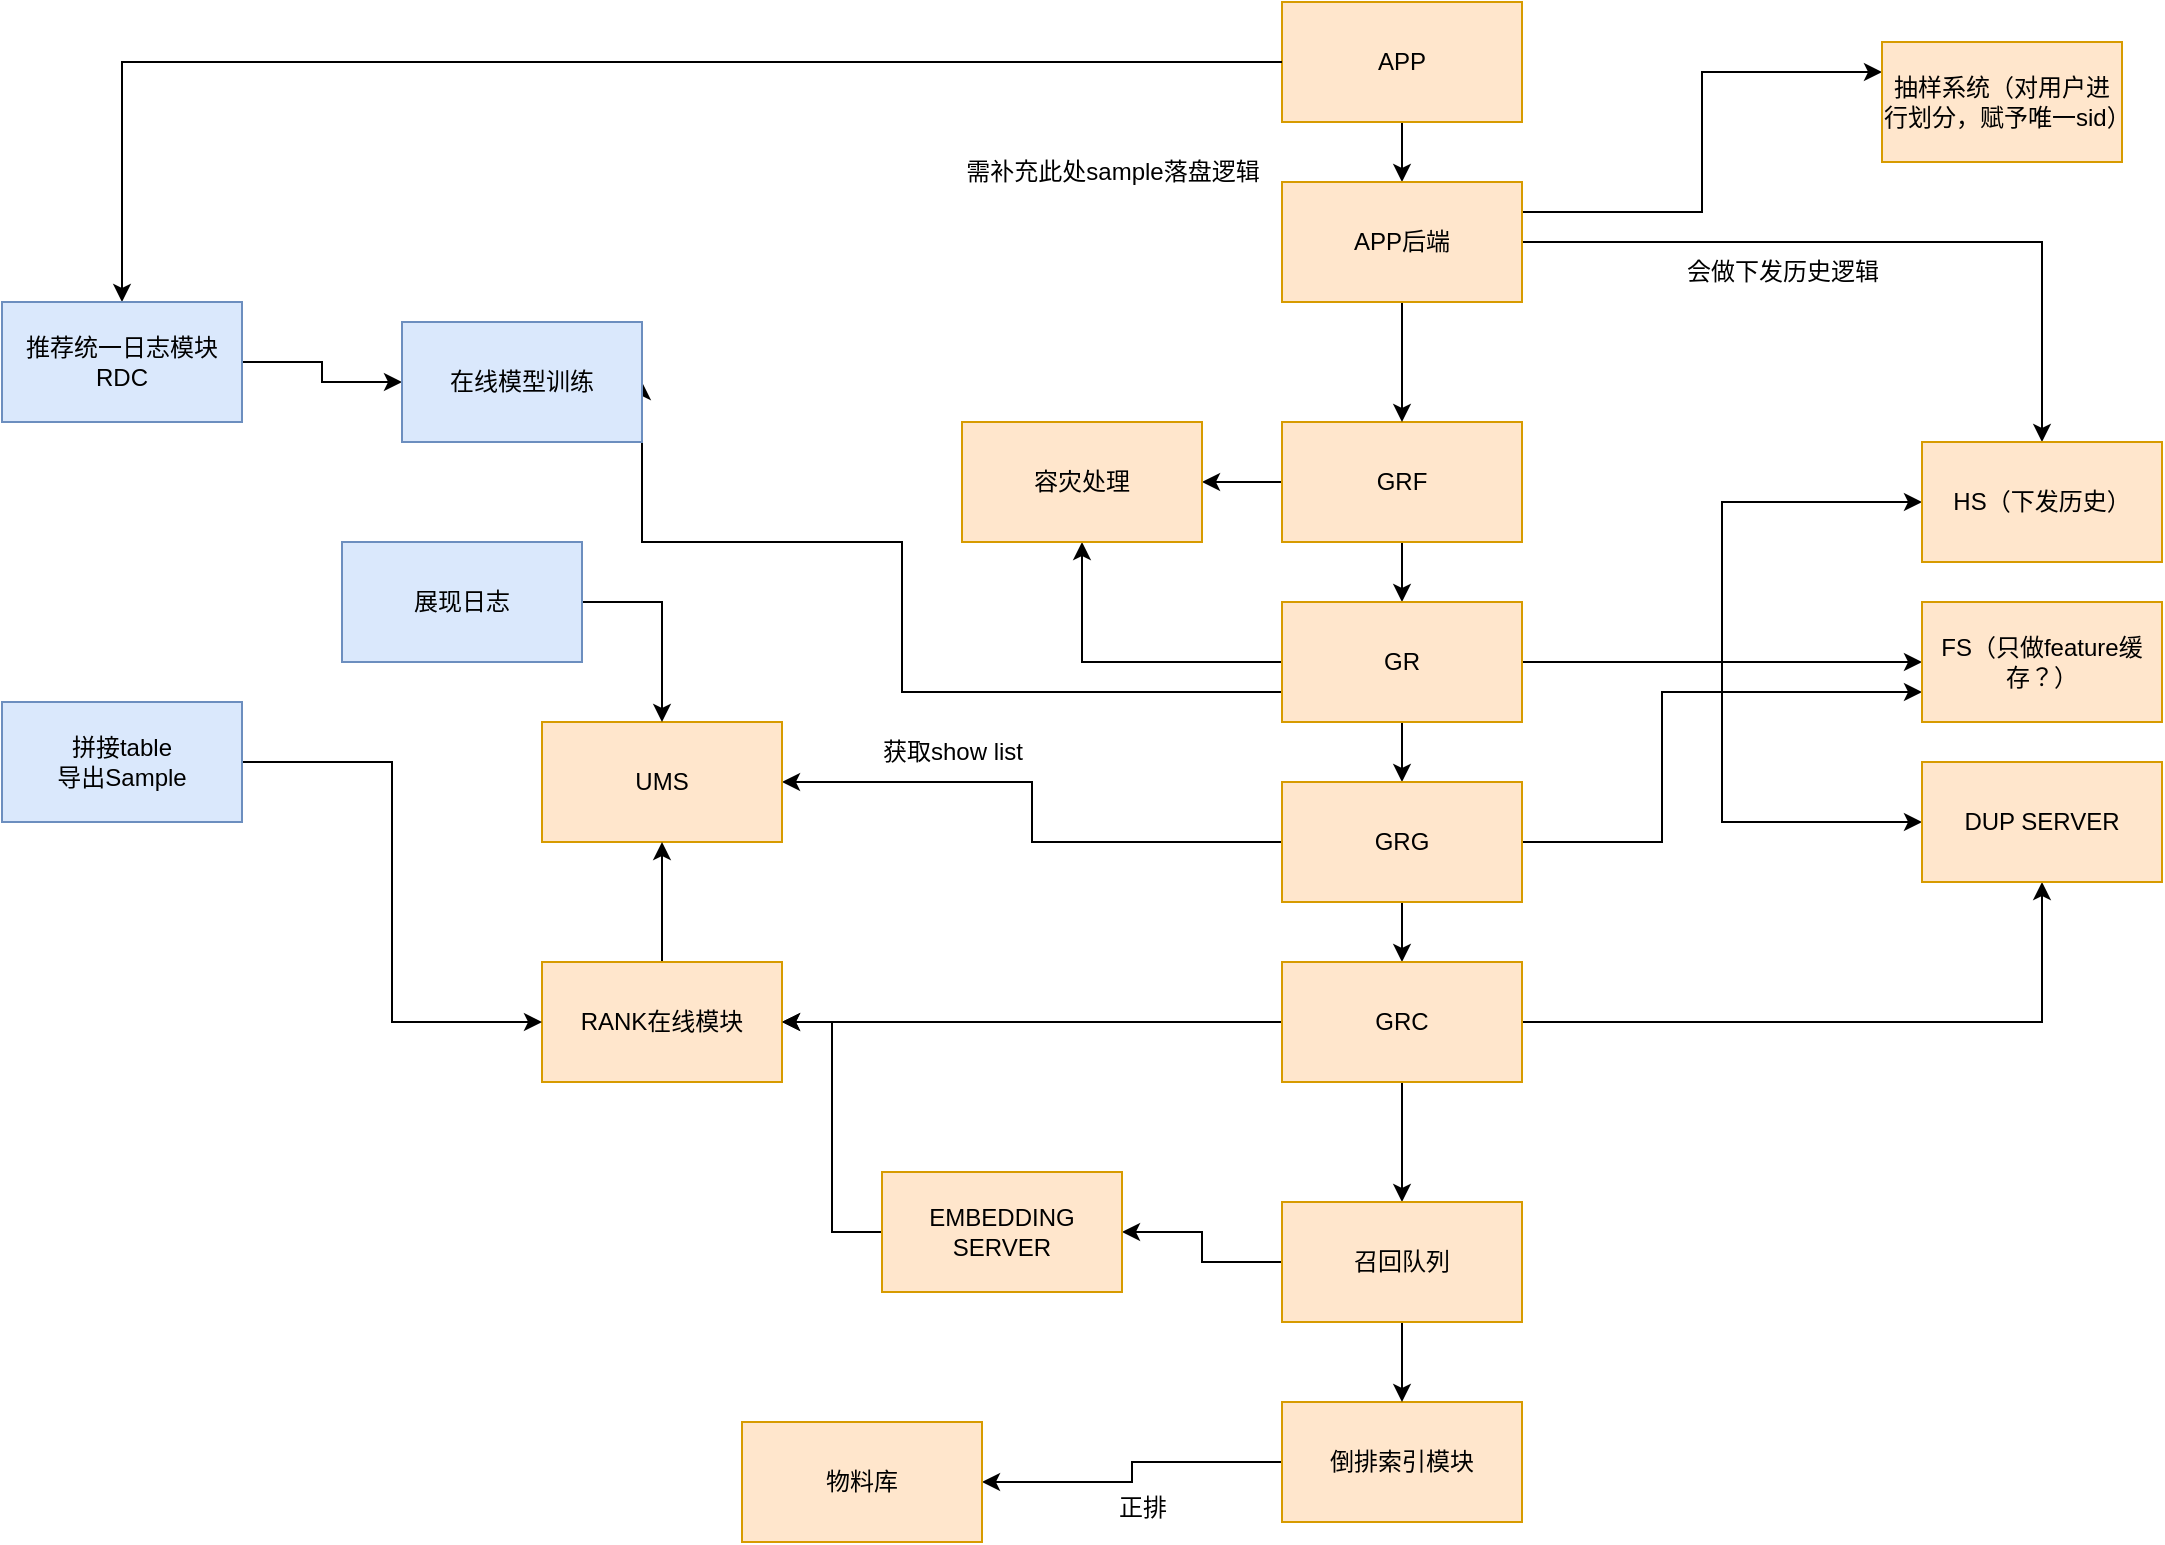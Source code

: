 <mxfile version="21.3.3" type="github">
  <diagram name="第 1 页" id="AVeitkVFInF4Xy_BO3cl">
    <mxGraphModel dx="2190" dy="730" grid="1" gridSize="10" guides="1" tooltips="1" connect="1" arrows="1" fold="1" page="1" pageScale="1" pageWidth="827" pageHeight="1169" math="0" shadow="0">
      <root>
        <mxCell id="0" />
        <mxCell id="1" parent="0" />
        <mxCell id="V10VlZF6euUfU3pcG2s0-25" style="edgeStyle=orthogonalEdgeStyle;rounded=0;orthogonalLoop=1;jettySize=auto;html=1;exitX=0.5;exitY=1;exitDx=0;exitDy=0;entryX=0.5;entryY=0;entryDx=0;entryDy=0;" edge="1" parent="1" source="V10VlZF6euUfU3pcG2s0-1" target="V10VlZF6euUfU3pcG2s0-3">
          <mxGeometry relative="1" as="geometry" />
        </mxCell>
        <mxCell id="V10VlZF6euUfU3pcG2s0-50" style="edgeStyle=orthogonalEdgeStyle;rounded=0;orthogonalLoop=1;jettySize=auto;html=1;exitX=0;exitY=0.5;exitDx=0;exitDy=0;entryX=1;entryY=0.5;entryDx=0;entryDy=0;" edge="1" parent="1" source="V10VlZF6euUfU3pcG2s0-1" target="V10VlZF6euUfU3pcG2s0-7">
          <mxGeometry relative="1" as="geometry" />
        </mxCell>
        <mxCell id="V10VlZF6euUfU3pcG2s0-1" value="GRF" style="rounded=0;whiteSpace=wrap;html=1;fillColor=#ffe6cc;strokeColor=#d79b00;" vertex="1" parent="1">
          <mxGeometry x="430" y="210" width="120" height="60" as="geometry" />
        </mxCell>
        <mxCell id="V10VlZF6euUfU3pcG2s0-26" style="edgeStyle=orthogonalEdgeStyle;rounded=0;orthogonalLoop=1;jettySize=auto;html=1;exitX=0.5;exitY=1;exitDx=0;exitDy=0;entryX=0.5;entryY=0;entryDx=0;entryDy=0;" edge="1" parent="1" source="V10VlZF6euUfU3pcG2s0-3" target="V10VlZF6euUfU3pcG2s0-4">
          <mxGeometry relative="1" as="geometry" />
        </mxCell>
        <mxCell id="V10VlZF6euUfU3pcG2s0-34" style="edgeStyle=orthogonalEdgeStyle;rounded=0;orthogonalLoop=1;jettySize=auto;html=1;exitX=1;exitY=0.5;exitDx=0;exitDy=0;entryX=0;entryY=0.5;entryDx=0;entryDy=0;" edge="1" parent="1" source="V10VlZF6euUfU3pcG2s0-3" target="V10VlZF6euUfU3pcG2s0-17">
          <mxGeometry relative="1" as="geometry" />
        </mxCell>
        <mxCell id="V10VlZF6euUfU3pcG2s0-35" style="edgeStyle=orthogonalEdgeStyle;rounded=0;orthogonalLoop=1;jettySize=auto;html=1;exitX=1;exitY=0.5;exitDx=0;exitDy=0;entryX=0;entryY=0.5;entryDx=0;entryDy=0;" edge="1" parent="1" source="V10VlZF6euUfU3pcG2s0-3" target="V10VlZF6euUfU3pcG2s0-16">
          <mxGeometry relative="1" as="geometry" />
        </mxCell>
        <mxCell id="V10VlZF6euUfU3pcG2s0-36" style="edgeStyle=orthogonalEdgeStyle;rounded=0;orthogonalLoop=1;jettySize=auto;html=1;exitX=1;exitY=0.5;exitDx=0;exitDy=0;entryX=0;entryY=0.5;entryDx=0;entryDy=0;" edge="1" parent="1" source="V10VlZF6euUfU3pcG2s0-3" target="V10VlZF6euUfU3pcG2s0-18">
          <mxGeometry relative="1" as="geometry" />
        </mxCell>
        <mxCell id="V10VlZF6euUfU3pcG2s0-51" style="edgeStyle=orthogonalEdgeStyle;rounded=0;orthogonalLoop=1;jettySize=auto;html=1;exitX=0;exitY=0.5;exitDx=0;exitDy=0;entryX=0.5;entryY=1;entryDx=0;entryDy=0;" edge="1" parent="1" source="V10VlZF6euUfU3pcG2s0-3" target="V10VlZF6euUfU3pcG2s0-7">
          <mxGeometry relative="1" as="geometry" />
        </mxCell>
        <mxCell id="V10VlZF6euUfU3pcG2s0-57" style="edgeStyle=orthogonalEdgeStyle;rounded=0;orthogonalLoop=1;jettySize=auto;html=1;exitX=0;exitY=0.75;exitDx=0;exitDy=0;entryX=1;entryY=0.5;entryDx=0;entryDy=0;" edge="1" parent="1" source="V10VlZF6euUfU3pcG2s0-3" target="V10VlZF6euUfU3pcG2s0-56">
          <mxGeometry relative="1" as="geometry">
            <Array as="points">
              <mxPoint x="240" y="345" />
              <mxPoint x="240" y="270" />
            </Array>
          </mxGeometry>
        </mxCell>
        <mxCell id="V10VlZF6euUfU3pcG2s0-3" value="GR" style="rounded=0;whiteSpace=wrap;html=1;fillColor=#ffe6cc;strokeColor=#d79b00;" vertex="1" parent="1">
          <mxGeometry x="430" y="300" width="120" height="60" as="geometry" />
        </mxCell>
        <mxCell id="V10VlZF6euUfU3pcG2s0-27" style="edgeStyle=orthogonalEdgeStyle;rounded=0;orthogonalLoop=1;jettySize=auto;html=1;exitX=0.5;exitY=1;exitDx=0;exitDy=0;entryX=0.5;entryY=0;entryDx=0;entryDy=0;" edge="1" parent="1" source="V10VlZF6euUfU3pcG2s0-4" target="V10VlZF6euUfU3pcG2s0-5">
          <mxGeometry relative="1" as="geometry" />
        </mxCell>
        <mxCell id="V10VlZF6euUfU3pcG2s0-40" style="edgeStyle=orthogonalEdgeStyle;rounded=0;orthogonalLoop=1;jettySize=auto;html=1;exitX=1;exitY=0.5;exitDx=0;exitDy=0;entryX=0;entryY=0.75;entryDx=0;entryDy=0;" edge="1" parent="1" source="V10VlZF6euUfU3pcG2s0-4" target="V10VlZF6euUfU3pcG2s0-16">
          <mxGeometry relative="1" as="geometry">
            <Array as="points">
              <mxPoint x="620" y="420" />
              <mxPoint x="620" y="345" />
            </Array>
          </mxGeometry>
        </mxCell>
        <mxCell id="V10VlZF6euUfU3pcG2s0-63" style="edgeStyle=orthogonalEdgeStyle;rounded=0;orthogonalLoop=1;jettySize=auto;html=1;exitX=0;exitY=0.5;exitDx=0;exitDy=0;entryX=1;entryY=0.5;entryDx=0;entryDy=0;" edge="1" parent="1" source="V10VlZF6euUfU3pcG2s0-4" target="V10VlZF6euUfU3pcG2s0-6">
          <mxGeometry relative="1" as="geometry" />
        </mxCell>
        <mxCell id="V10VlZF6euUfU3pcG2s0-4" value="GRG" style="rounded=0;whiteSpace=wrap;html=1;fillColor=#ffe6cc;strokeColor=#d79b00;" vertex="1" parent="1">
          <mxGeometry x="430" y="390" width="120" height="60" as="geometry" />
        </mxCell>
        <mxCell id="V10VlZF6euUfU3pcG2s0-28" style="edgeStyle=orthogonalEdgeStyle;rounded=0;orthogonalLoop=1;jettySize=auto;html=1;exitX=0.5;exitY=1;exitDx=0;exitDy=0;entryX=0.5;entryY=0;entryDx=0;entryDy=0;" edge="1" parent="1" source="V10VlZF6euUfU3pcG2s0-5" target="V10VlZF6euUfU3pcG2s0-15">
          <mxGeometry relative="1" as="geometry" />
        </mxCell>
        <mxCell id="V10VlZF6euUfU3pcG2s0-38" style="edgeStyle=orthogonalEdgeStyle;rounded=0;orthogonalLoop=1;jettySize=auto;html=1;exitX=1;exitY=0.5;exitDx=0;exitDy=0;entryX=0.5;entryY=1;entryDx=0;entryDy=0;" edge="1" parent="1" source="V10VlZF6euUfU3pcG2s0-5" target="V10VlZF6euUfU3pcG2s0-18">
          <mxGeometry relative="1" as="geometry" />
        </mxCell>
        <mxCell id="V10VlZF6euUfU3pcG2s0-44" style="edgeStyle=orthogonalEdgeStyle;rounded=0;orthogonalLoop=1;jettySize=auto;html=1;exitX=0;exitY=0.5;exitDx=0;exitDy=0;entryX=1;entryY=0.5;entryDx=0;entryDy=0;" edge="1" parent="1" source="V10VlZF6euUfU3pcG2s0-5" target="V10VlZF6euUfU3pcG2s0-20">
          <mxGeometry relative="1" as="geometry" />
        </mxCell>
        <mxCell id="V10VlZF6euUfU3pcG2s0-5" value="GRC" style="rounded=0;whiteSpace=wrap;html=1;fillColor=#ffe6cc;strokeColor=#d79b00;" vertex="1" parent="1">
          <mxGeometry x="430" y="480" width="120" height="60" as="geometry" />
        </mxCell>
        <mxCell id="V10VlZF6euUfU3pcG2s0-6" value="UMS" style="rounded=0;whiteSpace=wrap;html=1;fillColor=#ffe6cc;strokeColor=#d79b00;" vertex="1" parent="1">
          <mxGeometry x="60" y="360" width="120" height="60" as="geometry" />
        </mxCell>
        <mxCell id="V10VlZF6euUfU3pcG2s0-7" value="容灾处理" style="rounded=0;whiteSpace=wrap;html=1;fillColor=#ffe6cc;strokeColor=#d79b00;" vertex="1" parent="1">
          <mxGeometry x="270" y="210" width="120" height="60" as="geometry" />
        </mxCell>
        <mxCell id="V10VlZF6euUfU3pcG2s0-23" style="edgeStyle=orthogonalEdgeStyle;rounded=0;orthogonalLoop=1;jettySize=auto;html=1;exitX=0.5;exitY=1;exitDx=0;exitDy=0;entryX=0.5;entryY=0;entryDx=0;entryDy=0;" edge="1" parent="1" source="V10VlZF6euUfU3pcG2s0-9" target="V10VlZF6euUfU3pcG2s0-10">
          <mxGeometry relative="1" as="geometry" />
        </mxCell>
        <mxCell id="V10VlZF6euUfU3pcG2s0-9" value="APP" style="rounded=0;whiteSpace=wrap;html=1;fillColor=#ffe6cc;strokeColor=#d79b00;" vertex="1" parent="1">
          <mxGeometry x="430" width="120" height="60" as="geometry" />
        </mxCell>
        <mxCell id="V10VlZF6euUfU3pcG2s0-22" style="edgeStyle=orthogonalEdgeStyle;rounded=0;orthogonalLoop=1;jettySize=auto;html=1;exitX=0;exitY=0.5;exitDx=0;exitDy=0;entryX=0.5;entryY=0;entryDx=0;entryDy=0;" edge="1" parent="1" source="V10VlZF6euUfU3pcG2s0-9" target="V10VlZF6euUfU3pcG2s0-19">
          <mxGeometry relative="1" as="geometry" />
        </mxCell>
        <mxCell id="V10VlZF6euUfU3pcG2s0-24" style="edgeStyle=orthogonalEdgeStyle;rounded=0;orthogonalLoop=1;jettySize=auto;html=1;exitX=0.5;exitY=1;exitDx=0;exitDy=0;" edge="1" parent="1" source="V10VlZF6euUfU3pcG2s0-10" target="V10VlZF6euUfU3pcG2s0-1">
          <mxGeometry relative="1" as="geometry" />
        </mxCell>
        <mxCell id="V10VlZF6euUfU3pcG2s0-52" style="edgeStyle=orthogonalEdgeStyle;rounded=0;orthogonalLoop=1;jettySize=auto;html=1;exitX=1;exitY=0.5;exitDx=0;exitDy=0;" edge="1" parent="1" source="V10VlZF6euUfU3pcG2s0-10" target="V10VlZF6euUfU3pcG2s0-17">
          <mxGeometry relative="1" as="geometry" />
        </mxCell>
        <mxCell id="V10VlZF6euUfU3pcG2s0-54" style="edgeStyle=orthogonalEdgeStyle;rounded=0;orthogonalLoop=1;jettySize=auto;html=1;exitX=1;exitY=0.25;exitDx=0;exitDy=0;entryX=0;entryY=0.25;entryDx=0;entryDy=0;" edge="1" parent="1" source="V10VlZF6euUfU3pcG2s0-10" target="V10VlZF6euUfU3pcG2s0-53">
          <mxGeometry relative="1" as="geometry" />
        </mxCell>
        <mxCell id="V10VlZF6euUfU3pcG2s0-10" value="APP后端" style="rounded=0;whiteSpace=wrap;html=1;fillColor=#ffe6cc;strokeColor=#d79b00;" vertex="1" parent="1">
          <mxGeometry x="430" y="90" width="120" height="60" as="geometry" />
        </mxCell>
        <mxCell id="V10VlZF6euUfU3pcG2s0-11" value="会做下发历史逻辑" style="text;html=1;align=center;verticalAlign=middle;resizable=0;points=[];autosize=1;strokeColor=none;fillColor=none;" vertex="1" parent="1">
          <mxGeometry x="620" y="120" width="120" height="30" as="geometry" />
        </mxCell>
        <mxCell id="V10VlZF6euUfU3pcG2s0-12" value="需补充此处sample落盘逻辑" style="text;html=1;align=center;verticalAlign=middle;resizable=0;points=[];autosize=1;strokeColor=none;fillColor=none;" vertex="1" parent="1">
          <mxGeometry x="260" y="70" width="170" height="30" as="geometry" />
        </mxCell>
        <mxCell id="V10VlZF6euUfU3pcG2s0-41" style="edgeStyle=orthogonalEdgeStyle;rounded=0;orthogonalLoop=1;jettySize=auto;html=1;exitX=0;exitY=0.5;exitDx=0;exitDy=0;entryX=1;entryY=0.5;entryDx=0;entryDy=0;" edge="1" parent="1" source="V10VlZF6euUfU3pcG2s0-14" target="V10VlZF6euUfU3pcG2s0-21">
          <mxGeometry relative="1" as="geometry">
            <mxPoint x="340" y="730" as="targetPoint" />
          </mxGeometry>
        </mxCell>
        <mxCell id="V10VlZF6euUfU3pcG2s0-14" value="倒排索引模块" style="rounded=0;whiteSpace=wrap;html=1;fillColor=#ffe6cc;strokeColor=#d79b00;" vertex="1" parent="1">
          <mxGeometry x="430" y="700" width="120" height="60" as="geometry" />
        </mxCell>
        <mxCell id="V10VlZF6euUfU3pcG2s0-29" style="edgeStyle=orthogonalEdgeStyle;rounded=0;orthogonalLoop=1;jettySize=auto;html=1;exitX=0.5;exitY=1;exitDx=0;exitDy=0;entryX=0.5;entryY=0;entryDx=0;entryDy=0;" edge="1" parent="1" source="V10VlZF6euUfU3pcG2s0-15" target="V10VlZF6euUfU3pcG2s0-14">
          <mxGeometry relative="1" as="geometry" />
        </mxCell>
        <mxCell id="V10VlZF6euUfU3pcG2s0-32" style="edgeStyle=orthogonalEdgeStyle;rounded=0;orthogonalLoop=1;jettySize=auto;html=1;exitX=0;exitY=0.5;exitDx=0;exitDy=0;entryX=1;entryY=0.5;entryDx=0;entryDy=0;" edge="1" parent="1" source="V10VlZF6euUfU3pcG2s0-15" target="V10VlZF6euUfU3pcG2s0-30">
          <mxGeometry relative="1" as="geometry" />
        </mxCell>
        <mxCell id="V10VlZF6euUfU3pcG2s0-15" value="召回队列" style="rounded=0;whiteSpace=wrap;html=1;fillColor=#ffe6cc;strokeColor=#d79b00;" vertex="1" parent="1">
          <mxGeometry x="430" y="600" width="120" height="60" as="geometry" />
        </mxCell>
        <mxCell id="V10VlZF6euUfU3pcG2s0-16" value="FS（只做feature缓存？）" style="rounded=0;whiteSpace=wrap;html=1;fillColor=#ffe6cc;strokeColor=#d79b00;" vertex="1" parent="1">
          <mxGeometry x="750" y="300" width="120" height="60" as="geometry" />
        </mxCell>
        <mxCell id="V10VlZF6euUfU3pcG2s0-17" value="HS（下发历史）" style="rounded=0;whiteSpace=wrap;html=1;fillColor=#ffe6cc;strokeColor=#d79b00;" vertex="1" parent="1">
          <mxGeometry x="750" y="220" width="120" height="60" as="geometry" />
        </mxCell>
        <mxCell id="V10VlZF6euUfU3pcG2s0-18" value="DUP SERVER" style="rounded=0;whiteSpace=wrap;html=1;fillColor=#ffe6cc;strokeColor=#d79b00;" vertex="1" parent="1">
          <mxGeometry x="750" y="380" width="120" height="60" as="geometry" />
        </mxCell>
        <mxCell id="V10VlZF6euUfU3pcG2s0-58" style="edgeStyle=orthogonalEdgeStyle;rounded=0;orthogonalLoop=1;jettySize=auto;html=1;exitX=1;exitY=0.5;exitDx=0;exitDy=0;entryX=0;entryY=0.5;entryDx=0;entryDy=0;" edge="1" parent="1" source="V10VlZF6euUfU3pcG2s0-19" target="V10VlZF6euUfU3pcG2s0-56">
          <mxGeometry relative="1" as="geometry" />
        </mxCell>
        <mxCell id="V10VlZF6euUfU3pcG2s0-19" value="推荐统一日志模块&lt;br&gt;RDC" style="rounded=0;whiteSpace=wrap;html=1;fillColor=#dae8fc;strokeColor=#6c8ebf;" vertex="1" parent="1">
          <mxGeometry x="-210" y="150" width="120" height="60" as="geometry" />
        </mxCell>
        <mxCell id="V10VlZF6euUfU3pcG2s0-43" style="edgeStyle=orthogonalEdgeStyle;rounded=0;orthogonalLoop=1;jettySize=auto;html=1;exitX=0.5;exitY=0;exitDx=0;exitDy=0;entryX=0.5;entryY=1;entryDx=0;entryDy=0;" edge="1" parent="1" source="V10VlZF6euUfU3pcG2s0-20" target="V10VlZF6euUfU3pcG2s0-6">
          <mxGeometry relative="1" as="geometry" />
        </mxCell>
        <mxCell id="V10VlZF6euUfU3pcG2s0-20" value="RANK在线模块" style="rounded=0;whiteSpace=wrap;html=1;fillColor=#ffe6cc;strokeColor=#d79b00;" vertex="1" parent="1">
          <mxGeometry x="60" y="480" width="120" height="60" as="geometry" />
        </mxCell>
        <mxCell id="V10VlZF6euUfU3pcG2s0-21" value="物料库" style="rounded=0;whiteSpace=wrap;html=1;fillColor=#ffe6cc;strokeColor=#d79b00;" vertex="1" parent="1">
          <mxGeometry x="160" y="710" width="120" height="60" as="geometry" />
        </mxCell>
        <mxCell id="V10VlZF6euUfU3pcG2s0-33" style="edgeStyle=orthogonalEdgeStyle;rounded=0;orthogonalLoop=1;jettySize=auto;html=1;exitX=0;exitY=0.5;exitDx=0;exitDy=0;entryX=1;entryY=0.5;entryDx=0;entryDy=0;" edge="1" parent="1" source="V10VlZF6euUfU3pcG2s0-30" target="V10VlZF6euUfU3pcG2s0-20">
          <mxGeometry relative="1" as="geometry" />
        </mxCell>
        <mxCell id="V10VlZF6euUfU3pcG2s0-30" value="EMBEDDING SERVER" style="rounded=0;whiteSpace=wrap;html=1;fillColor=#ffe6cc;strokeColor=#d79b00;" vertex="1" parent="1">
          <mxGeometry x="230" y="585" width="120" height="60" as="geometry" />
        </mxCell>
        <mxCell id="V10VlZF6euUfU3pcG2s0-49" style="edgeStyle=orthogonalEdgeStyle;rounded=0;orthogonalLoop=1;jettySize=auto;html=1;exitX=1;exitY=0.5;exitDx=0;exitDy=0;entryX=0;entryY=0.5;entryDx=0;entryDy=0;" edge="1" parent="1" source="V10VlZF6euUfU3pcG2s0-45" target="V10VlZF6euUfU3pcG2s0-20">
          <mxGeometry relative="1" as="geometry" />
        </mxCell>
        <mxCell id="V10VlZF6euUfU3pcG2s0-45" value="拼接table&lt;br&gt;导出Sample" style="rounded=0;whiteSpace=wrap;html=1;fillColor=#dae8fc;strokeColor=#6c8ebf;" vertex="1" parent="1">
          <mxGeometry x="-210" y="350" width="120" height="60" as="geometry" />
        </mxCell>
        <mxCell id="V10VlZF6euUfU3pcG2s0-53" value="抽样系统（对用户进行划分，赋予唯一sid）" style="rounded=0;whiteSpace=wrap;html=1;fillColor=#ffe6cc;strokeColor=#d79b00;" vertex="1" parent="1">
          <mxGeometry x="730" y="20" width="120" height="60" as="geometry" />
        </mxCell>
        <mxCell id="V10VlZF6euUfU3pcG2s0-56" value="在线模型训练" style="rounded=0;whiteSpace=wrap;html=1;fillColor=#dae8fc;strokeColor=#6c8ebf;" vertex="1" parent="1">
          <mxGeometry x="-10" y="160" width="120" height="60" as="geometry" />
        </mxCell>
        <mxCell id="V10VlZF6euUfU3pcG2s0-60" style="edgeStyle=orthogonalEdgeStyle;rounded=0;orthogonalLoop=1;jettySize=auto;html=1;exitX=1;exitY=0.5;exitDx=0;exitDy=0;entryX=0.5;entryY=0;entryDx=0;entryDy=0;" edge="1" parent="1" source="V10VlZF6euUfU3pcG2s0-59" target="V10VlZF6euUfU3pcG2s0-6">
          <mxGeometry relative="1" as="geometry" />
        </mxCell>
        <mxCell id="V10VlZF6euUfU3pcG2s0-59" value="展现日志" style="rounded=0;whiteSpace=wrap;html=1;fillColor=#dae8fc;strokeColor=#6c8ebf;" vertex="1" parent="1">
          <mxGeometry x="-40" y="270" width="120" height="60" as="geometry" />
        </mxCell>
        <mxCell id="V10VlZF6euUfU3pcG2s0-62" value="正排" style="text;html=1;align=center;verticalAlign=middle;resizable=0;points=[];autosize=1;strokeColor=none;fillColor=none;" vertex="1" parent="1">
          <mxGeometry x="335" y="738" width="50" height="30" as="geometry" />
        </mxCell>
        <mxCell id="V10VlZF6euUfU3pcG2s0-64" value="获取show list" style="text;html=1;align=center;verticalAlign=middle;resizable=0;points=[];autosize=1;strokeColor=none;fillColor=none;" vertex="1" parent="1">
          <mxGeometry x="220" y="360" width="90" height="30" as="geometry" />
        </mxCell>
      </root>
    </mxGraphModel>
  </diagram>
</mxfile>
